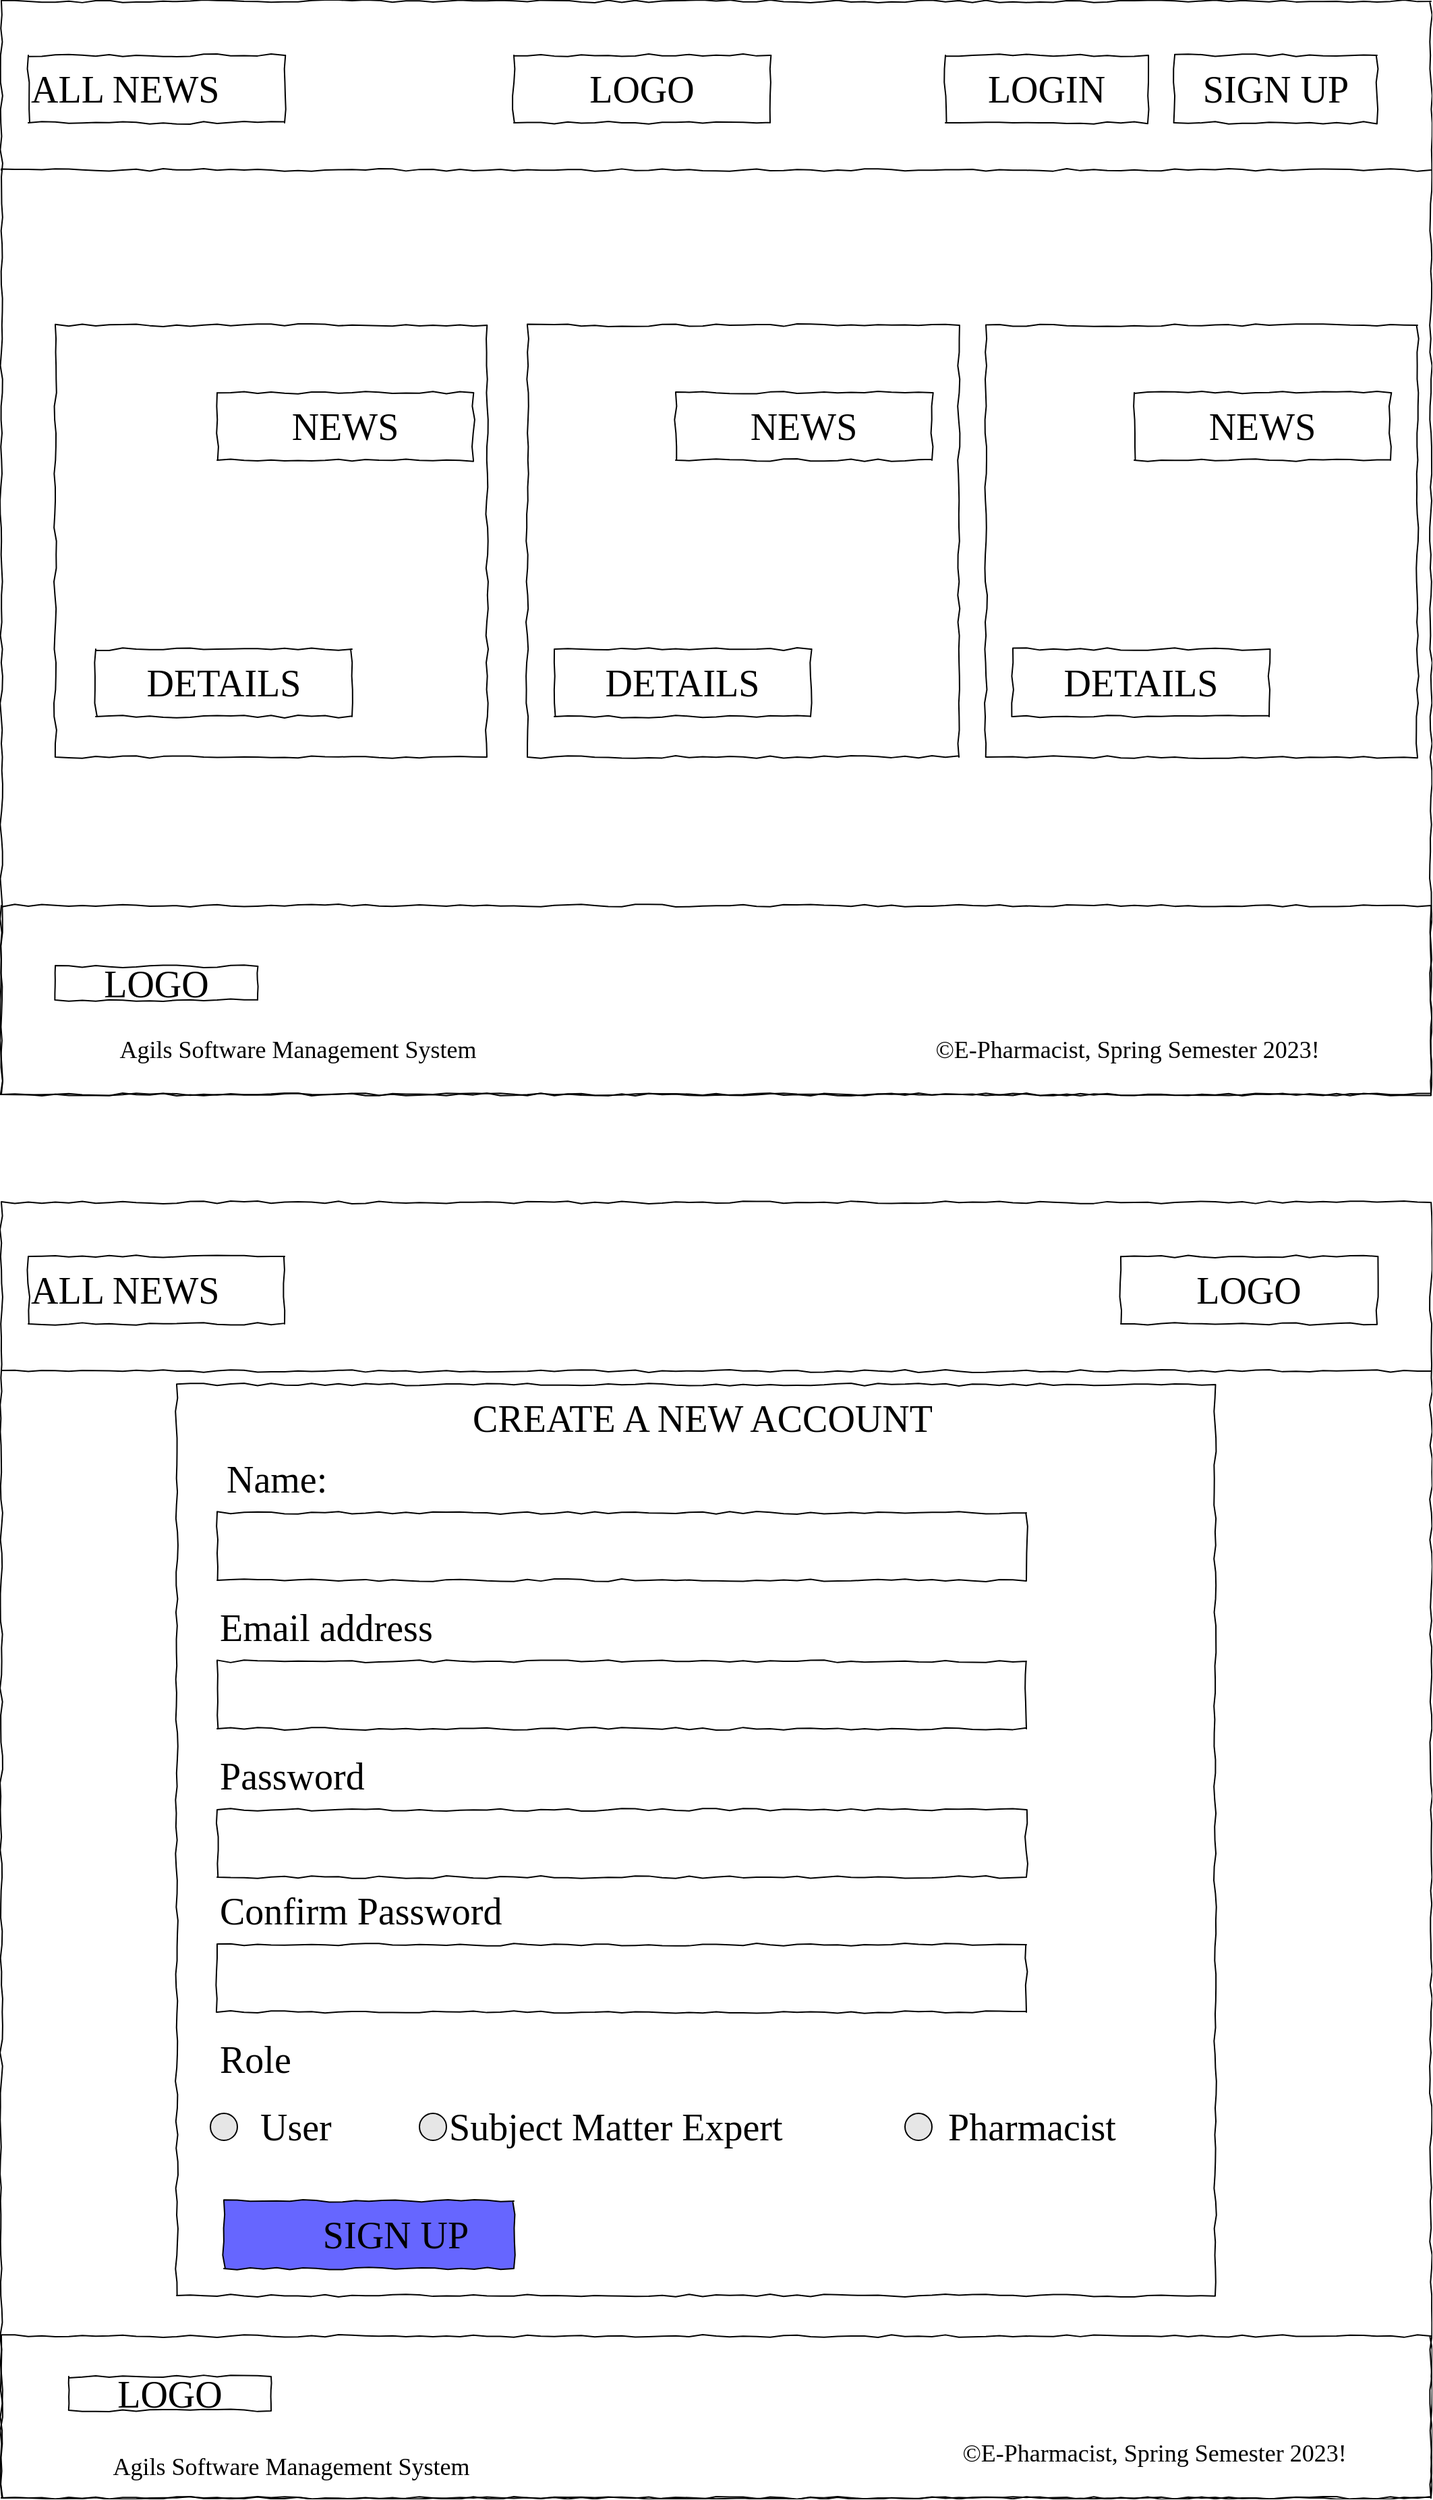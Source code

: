 <mxfile version="21.1.1" type="gitlab">
  <diagram name="Page-1" id="03018318-947c-dd8e-b7a3-06fadd420f32">
    <mxGraphModel dx="1985" dy="1075" grid="1" gridSize="10" guides="1" tooltips="1" connect="1" arrows="1" fold="1" page="1" pageScale="1" pageWidth="1100" pageHeight="850" background="none" math="0" shadow="0">
      <root>
        <mxCell id="0" />
        <mxCell id="1" parent="0" />
        <mxCell id="677b7b8949515195-1" value="" style="whiteSpace=wrap;html=1;rounded=0;shadow=0;labelBackgroundColor=none;strokeColor=#000000;strokeWidth=1;fillColor=none;fontFamily=Verdana;fontSize=12;fontColor=#000000;align=center;comic=1;" parent="1" vertex="1">
          <mxGeometry x="20" y="20" width="1060" height="810" as="geometry" />
        </mxCell>
        <mxCell id="677b7b8949515195-2" value="ALL NEWS" style="whiteSpace=wrap;html=1;rounded=0;shadow=0;labelBackgroundColor=none;strokeWidth=1;fontFamily=Verdana;fontSize=28;align=left;comic=1;" parent="1" vertex="1">
          <mxGeometry x="40" y="60" width="190" height="50" as="geometry" />
        </mxCell>
        <mxCell id="677b7b8949515195-8" value="" style="whiteSpace=wrap;html=1;rounded=0;shadow=0;labelBackgroundColor=none;strokeWidth=1;fillColor=none;fontFamily=Verdana;fontSize=12;align=center;comic=1;" parent="1" vertex="1">
          <mxGeometry x="60" y="260" width="320" height="320" as="geometry" />
        </mxCell>
        <mxCell id="677b7b8949515195-9" value="" style="line;strokeWidth=1;html=1;rounded=0;shadow=0;labelBackgroundColor=none;fillColor=none;fontFamily=Verdana;fontSize=14;fontColor=#000000;align=center;comic=1;" parent="1" vertex="1">
          <mxGeometry x="20" y="140" width="1060" height="10" as="geometry" />
        </mxCell>
        <mxCell id="677b7b8949515195-15" value="&lt;div style=&quot;text-align: justify&quot;&gt;&lt;br&gt;&lt;/div&gt;" style="whiteSpace=wrap;html=1;rounded=0;shadow=0;labelBackgroundColor=none;strokeWidth=1;fillColor=none;fontFamily=Verdana;fontSize=12;align=center;verticalAlign=top;spacing=10;comic=1;" parent="1" vertex="1">
          <mxGeometry x="20" y="690" width="1060" height="140" as="geometry" />
        </mxCell>
        <mxCell id="677b7b8949515195-25" value="" style="whiteSpace=wrap;html=1;rounded=0;shadow=0;labelBackgroundColor=none;strokeWidth=1;fillColor=none;fontFamily=Verdana;fontSize=12;align=center;comic=1;" parent="1" vertex="1">
          <mxGeometry x="750" y="260" width="320" height="320" as="geometry" />
        </mxCell>
        <mxCell id="azdYrmXxpXAs5G76wNCQ-1" value="LOGO" style="whiteSpace=wrap;html=1;rounded=0;shadow=0;labelBackgroundColor=none;strokeWidth=1;fontFamily=Verdana;fontSize=28;align=center;comic=1;" vertex="1" parent="1">
          <mxGeometry x="400" y="60" width="190" height="50" as="geometry" />
        </mxCell>
        <mxCell id="azdYrmXxpXAs5G76wNCQ-2" value="SIGN UP" style="whiteSpace=wrap;html=1;rounded=0;shadow=0;labelBackgroundColor=none;strokeWidth=1;fontFamily=Verdana;fontSize=28;align=center;comic=1;" vertex="1" parent="1">
          <mxGeometry x="890" y="60" width="150" height="50" as="geometry" />
        </mxCell>
        <mxCell id="azdYrmXxpXAs5G76wNCQ-3" value="LOGIN" style="whiteSpace=wrap;html=1;rounded=0;shadow=0;labelBackgroundColor=none;strokeWidth=1;fontFamily=Verdana;fontSize=28;align=center;comic=1;" vertex="1" parent="1">
          <mxGeometry x="720" y="60" width="150" height="50" as="geometry" />
        </mxCell>
        <mxCell id="azdYrmXxpXAs5G76wNCQ-4" value="" style="whiteSpace=wrap;html=1;rounded=0;shadow=0;labelBackgroundColor=none;strokeWidth=1;fillColor=none;fontFamily=Verdana;fontSize=12;align=center;comic=1;" vertex="1" parent="1">
          <mxGeometry x="410" y="260" width="320" height="320" as="geometry" />
        </mxCell>
        <mxCell id="azdYrmXxpXAs5G76wNCQ-5" value="NEWS" style="whiteSpace=wrap;html=1;rounded=0;shadow=0;labelBackgroundColor=none;strokeWidth=1;fontFamily=Verdana;fontSize=28;align=center;comic=1;" vertex="1" parent="1">
          <mxGeometry x="180" y="310" width="190" height="50" as="geometry" />
        </mxCell>
        <mxCell id="azdYrmXxpXAs5G76wNCQ-6" value="DETAILS" style="whiteSpace=wrap;html=1;rounded=0;shadow=0;labelBackgroundColor=none;strokeWidth=1;fontFamily=Verdana;fontSize=28;align=center;comic=1;" vertex="1" parent="1">
          <mxGeometry x="90" y="500" width="190" height="50" as="geometry" />
        </mxCell>
        <mxCell id="azdYrmXxpXAs5G76wNCQ-7" value="NEWS" style="whiteSpace=wrap;html=1;rounded=0;shadow=0;labelBackgroundColor=none;strokeWidth=1;fontFamily=Verdana;fontSize=28;align=center;comic=1;" vertex="1" parent="1">
          <mxGeometry x="520" y="310" width="190" height="50" as="geometry" />
        </mxCell>
        <mxCell id="azdYrmXxpXAs5G76wNCQ-8" value="DETAILS" style="whiteSpace=wrap;html=1;rounded=0;shadow=0;labelBackgroundColor=none;strokeWidth=1;fontFamily=Verdana;fontSize=28;align=center;comic=1;" vertex="1" parent="1">
          <mxGeometry x="430" y="500" width="190" height="50" as="geometry" />
        </mxCell>
        <mxCell id="azdYrmXxpXAs5G76wNCQ-9" value="NEWS" style="whiteSpace=wrap;html=1;rounded=0;shadow=0;labelBackgroundColor=none;strokeWidth=1;fontFamily=Verdana;fontSize=28;align=center;comic=1;" vertex="1" parent="1">
          <mxGeometry x="860" y="310" width="190" height="50" as="geometry" />
        </mxCell>
        <mxCell id="azdYrmXxpXAs5G76wNCQ-10" value="DETAILS" style="whiteSpace=wrap;html=1;rounded=0;shadow=0;labelBackgroundColor=none;strokeWidth=1;fontFamily=Verdana;fontSize=28;align=center;comic=1;" vertex="1" parent="1">
          <mxGeometry x="770" y="500" width="190" height="50" as="geometry" />
        </mxCell>
        <mxCell id="azdYrmXxpXAs5G76wNCQ-11" value="LOGO" style="whiteSpace=wrap;html=1;rounded=0;shadow=0;labelBackgroundColor=none;strokeWidth=1;fontFamily=Verdana;fontSize=28;align=center;comic=1;" vertex="1" parent="1">
          <mxGeometry x="60" y="735" width="150" height="25" as="geometry" />
        </mxCell>
        <mxCell id="azdYrmXxpXAs5G76wNCQ-12" value="&lt;font style=&quot;font-size: 18px;&quot;&gt;Agils Software Management System&lt;/font&gt;" style="whiteSpace=wrap;html=1;rounded=0;shadow=0;labelBackgroundColor=none;strokeWidth=1;fontFamily=Verdana;fontSize=28;align=center;comic=1;strokeColor=none;" vertex="1" parent="1">
          <mxGeometry x="60" y="780" width="360" height="25" as="geometry" />
        </mxCell>
        <mxCell id="azdYrmXxpXAs5G76wNCQ-13" value="&lt;font style=&quot;font-size: 18px;&quot;&gt;©E-Pharmacist, Spring Semester 2023!&lt;/font&gt;" style="whiteSpace=wrap;html=1;rounded=0;shadow=0;labelBackgroundColor=none;strokeWidth=1;fontFamily=Verdana;fontSize=28;align=center;comic=1;strokeColor=none;" vertex="1" parent="1">
          <mxGeometry x="670" y="780" width="370" height="25" as="geometry" />
        </mxCell>
        <mxCell id="azdYrmXxpXAs5G76wNCQ-15" value="" style="whiteSpace=wrap;html=1;rounded=0;shadow=0;labelBackgroundColor=none;strokeColor=#000000;strokeWidth=1;fillColor=none;fontFamily=Verdana;fontSize=12;fontColor=#000000;align=center;comic=1;" vertex="1" parent="1">
          <mxGeometry x="20" y="910" width="1060" height="960" as="geometry" />
        </mxCell>
        <mxCell id="azdYrmXxpXAs5G76wNCQ-16" value="ALL NEWS" style="whiteSpace=wrap;html=1;rounded=0;shadow=0;labelBackgroundColor=none;strokeWidth=1;fontFamily=Verdana;fontSize=28;align=left;comic=1;" vertex="1" parent="1">
          <mxGeometry x="40" y="950" width="190" height="50" as="geometry" />
        </mxCell>
        <mxCell id="azdYrmXxpXAs5G76wNCQ-18" value="" style="line;strokeWidth=1;html=1;rounded=0;shadow=0;labelBackgroundColor=none;fillColor=none;fontFamily=Verdana;fontSize=14;fontColor=#000000;align=center;comic=1;" vertex="1" parent="1">
          <mxGeometry x="20" y="1030" width="1060" height="10" as="geometry" />
        </mxCell>
        <mxCell id="azdYrmXxpXAs5G76wNCQ-19" value="&lt;div style=&quot;text-align: justify&quot;&gt;&lt;br&gt;&lt;/div&gt;" style="whiteSpace=wrap;html=1;rounded=0;shadow=0;labelBackgroundColor=none;strokeWidth=1;fillColor=none;fontFamily=Verdana;fontSize=12;align=center;verticalAlign=top;spacing=10;comic=1;" vertex="1" parent="1">
          <mxGeometry x="20" y="1750" width="1060" height="120" as="geometry" />
        </mxCell>
        <mxCell id="azdYrmXxpXAs5G76wNCQ-21" value="LOGO" style="whiteSpace=wrap;html=1;rounded=0;shadow=0;labelBackgroundColor=none;strokeWidth=1;fontFamily=Verdana;fontSize=28;align=center;comic=1;" vertex="1" parent="1">
          <mxGeometry x="850" y="950" width="190" height="50" as="geometry" />
        </mxCell>
        <mxCell id="azdYrmXxpXAs5G76wNCQ-24" value="" style="whiteSpace=wrap;html=1;rounded=0;shadow=0;labelBackgroundColor=none;strokeWidth=1;fillColor=none;fontFamily=Verdana;fontSize=12;align=center;comic=1;" vertex="1" parent="1">
          <mxGeometry x="150" y="1045" width="770" height="675" as="geometry" />
        </mxCell>
        <mxCell id="azdYrmXxpXAs5G76wNCQ-27" value="CREATE A NEW ACCOUNT" style="whiteSpace=wrap;html=1;rounded=0;shadow=0;labelBackgroundColor=none;strokeWidth=1;fontFamily=Verdana;fontSize=28;align=center;comic=1;strokeColor=none;" vertex="1" parent="1">
          <mxGeometry x="280" y="1050" width="520" height="40" as="geometry" />
        </mxCell>
        <mxCell id="azdYrmXxpXAs5G76wNCQ-31" value="LOGO" style="whiteSpace=wrap;html=1;rounded=0;shadow=0;labelBackgroundColor=none;strokeWidth=1;fontFamily=Verdana;fontSize=28;align=center;comic=1;" vertex="1" parent="1">
          <mxGeometry x="70" y="1780" width="150" height="25" as="geometry" />
        </mxCell>
        <mxCell id="azdYrmXxpXAs5G76wNCQ-32" value="&lt;font style=&quot;font-size: 18px;&quot;&gt;Agils Software Management System&lt;/font&gt;" style="whiteSpace=wrap;html=1;rounded=0;shadow=0;labelBackgroundColor=none;strokeWidth=1;fontFamily=Verdana;fontSize=28;align=center;comic=1;strokeColor=none;" vertex="1" parent="1">
          <mxGeometry x="55" y="1830" width="360" height="25" as="geometry" />
        </mxCell>
        <mxCell id="azdYrmXxpXAs5G76wNCQ-33" value="&lt;font style=&quot;font-size: 18px;&quot;&gt;©E-Pharmacist, Spring Semester 2023!&lt;/font&gt;" style="whiteSpace=wrap;html=1;rounded=0;shadow=0;labelBackgroundColor=none;strokeWidth=1;fontFamily=Verdana;fontSize=28;align=center;comic=1;strokeColor=none;" vertex="1" parent="1">
          <mxGeometry x="690" y="1820" width="370" height="25" as="geometry" />
        </mxCell>
        <mxCell id="azdYrmXxpXAs5G76wNCQ-54" value="Name:" style="whiteSpace=wrap;html=1;rounded=0;shadow=0;labelBackgroundColor=none;strokeWidth=1;fontFamily=Verdana;fontSize=28;align=left;comic=1;strokeColor=none;" vertex="1" parent="1">
          <mxGeometry x="185" y="1100" width="110" height="30" as="geometry" />
        </mxCell>
        <mxCell id="azdYrmXxpXAs5G76wNCQ-55" value="" style="whiteSpace=wrap;html=1;rounded=0;shadow=0;labelBackgroundColor=none;strokeWidth=1;fontFamily=Verdana;fontSize=28;align=left;comic=1;" vertex="1" parent="1">
          <mxGeometry x="180" y="1140" width="600" height="50" as="geometry" />
        </mxCell>
        <mxCell id="azdYrmXxpXAs5G76wNCQ-56" value="Email address" style="whiteSpace=wrap;html=1;rounded=0;shadow=0;labelBackgroundColor=none;strokeWidth=1;fontFamily=Verdana;fontSize=28;align=left;comic=1;strokeColor=none;" vertex="1" parent="1">
          <mxGeometry x="180" y="1210" width="200" height="30" as="geometry" />
        </mxCell>
        <mxCell id="azdYrmXxpXAs5G76wNCQ-58" value="" style="whiteSpace=wrap;html=1;rounded=0;shadow=0;labelBackgroundColor=none;strokeWidth=1;fontFamily=Verdana;fontSize=28;align=left;comic=1;" vertex="1" parent="1">
          <mxGeometry x="180" y="1250" width="600" height="50" as="geometry" />
        </mxCell>
        <mxCell id="azdYrmXxpXAs5G76wNCQ-59" value="Password" style="whiteSpace=wrap;html=1;rounded=0;shadow=0;labelBackgroundColor=none;strokeWidth=1;fontFamily=Verdana;fontSize=28;align=left;comic=1;strokeColor=none;" vertex="1" parent="1">
          <mxGeometry x="180" y="1320" width="110" height="30" as="geometry" />
        </mxCell>
        <mxCell id="azdYrmXxpXAs5G76wNCQ-60" value="" style="whiteSpace=wrap;html=1;rounded=0;shadow=0;labelBackgroundColor=none;strokeWidth=1;fontFamily=Verdana;fontSize=28;align=left;comic=1;" vertex="1" parent="1">
          <mxGeometry x="180" y="1360" width="600" height="50" as="geometry" />
        </mxCell>
        <mxCell id="azdYrmXxpXAs5G76wNCQ-63" value="Confirm Password" style="whiteSpace=wrap;html=1;rounded=0;shadow=0;labelBackgroundColor=none;strokeWidth=1;fontFamily=Verdana;fontSize=28;align=left;comic=1;strokeColor=none;" vertex="1" parent="1">
          <mxGeometry x="180" y="1420" width="280" height="30" as="geometry" />
        </mxCell>
        <mxCell id="azdYrmXxpXAs5G76wNCQ-64" value="" style="whiteSpace=wrap;html=1;rounded=0;shadow=0;labelBackgroundColor=none;strokeWidth=1;fontFamily=Verdana;fontSize=28;align=left;comic=1;" vertex="1" parent="1">
          <mxGeometry x="180" y="1460" width="600" height="50" as="geometry" />
        </mxCell>
        <mxCell id="azdYrmXxpXAs5G76wNCQ-67" value="&lt;font style=&quot;font-size: 28px;&quot;&gt;Role&lt;/font&gt;" style="whiteSpace=wrap;html=1;rounded=0;shadow=0;labelBackgroundColor=none;strokeWidth=1;fontFamily=Verdana;fontSize=28;align=left;comic=1;strokeColor=none;" vertex="1" parent="1">
          <mxGeometry x="180" y="1530" width="80" height="30" as="geometry" />
        </mxCell>
        <mxCell id="azdYrmXxpXAs5G76wNCQ-68" value="&lt;blockquote style=&quot;margin: 0 0 0 40px; border: none; padding: 0px;&quot;&gt;SIGN UP&lt;/blockquote&gt;" style="whiteSpace=wrap;html=1;rounded=0;shadow=0;labelBackgroundColor=none;strokeWidth=1;fontFamily=Verdana;fontSize=28;align=center;comic=1;fillColor=#6666FF;" vertex="1" parent="1">
          <mxGeometry x="185" y="1650" width="215" height="50" as="geometry" />
        </mxCell>
        <mxCell id="azdYrmXxpXAs5G76wNCQ-70" value="User" style="whiteSpace=wrap;html=1;rounded=0;shadow=0;labelBackgroundColor=none;strokeWidth=1;fontFamily=Verdana;fontSize=28;align=left;comic=1;strokeColor=none;" vertex="1" parent="1">
          <mxGeometry x="210" y="1580" width="80" height="30" as="geometry" />
        </mxCell>
        <mxCell id="azdYrmXxpXAs5G76wNCQ-71" value="&lt;font style=&quot;font-size: 28px;&quot;&gt;Subject Matter Expert&lt;/font&gt;" style="whiteSpace=wrap;html=1;rounded=0;shadow=0;labelBackgroundColor=none;strokeWidth=1;fontFamily=Verdana;fontSize=28;align=left;comic=1;strokeColor=none;" vertex="1" parent="1">
          <mxGeometry x="350" y="1580" width="315" height="30" as="geometry" />
        </mxCell>
        <mxCell id="azdYrmXxpXAs5G76wNCQ-72" value="&lt;font style=&quot;font-size: 28px;&quot;&gt;Pharmacist&lt;/font&gt;" style="whiteSpace=wrap;html=1;rounded=0;shadow=0;labelBackgroundColor=none;strokeWidth=1;fontFamily=Verdana;fontSize=28;align=left;comic=1;strokeColor=none;" vertex="1" parent="1">
          <mxGeometry x="720" y="1580" width="180" height="30" as="geometry" />
        </mxCell>
        <mxCell id="azdYrmXxpXAs5G76wNCQ-77" value="" style="ellipse;whiteSpace=wrap;html=1;aspect=fixed;fillColor=#E6E6E6;" vertex="1" parent="1">
          <mxGeometry x="175" y="1585" width="20" height="20" as="geometry" />
        </mxCell>
        <mxCell id="azdYrmXxpXAs5G76wNCQ-78" value="" style="ellipse;whiteSpace=wrap;html=1;aspect=fixed;fillColor=#E6E6E6;" vertex="1" parent="1">
          <mxGeometry x="330" y="1585" width="20" height="20" as="geometry" />
        </mxCell>
        <mxCell id="azdYrmXxpXAs5G76wNCQ-79" value="" style="ellipse;whiteSpace=wrap;html=1;aspect=fixed;fillColor=#E6E6E6;" vertex="1" parent="1">
          <mxGeometry x="690" y="1585" width="20" height="20" as="geometry" />
        </mxCell>
      </root>
    </mxGraphModel>
  </diagram>
</mxfile>
